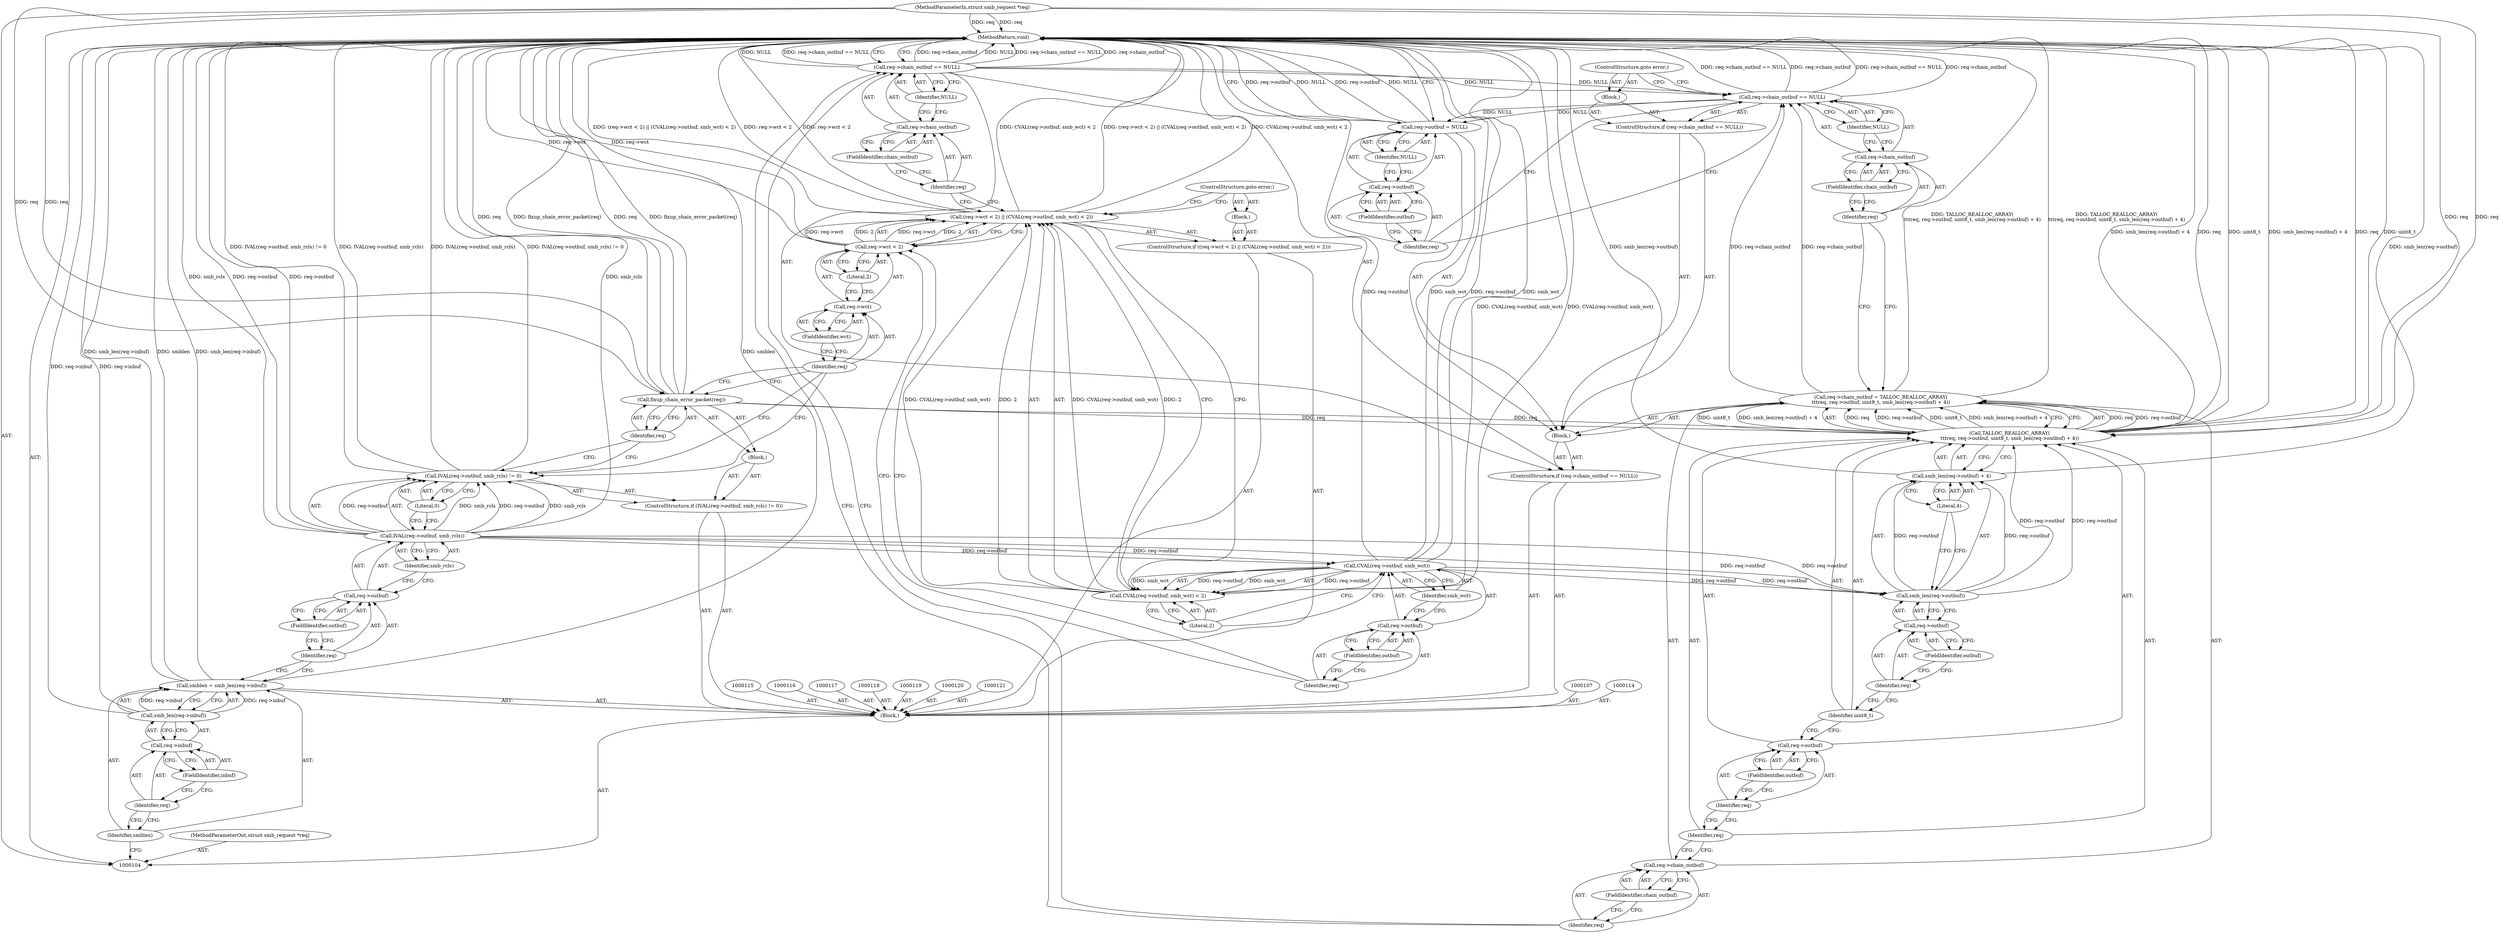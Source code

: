 digraph "1_samba_25452a2268ac7013da28125f3df22085139af12d" {
"1000185" [label="(MethodReturn,void)"];
"1000105" [label="(MethodParameterIn,struct smb_request *req)"];
"1000257" [label="(MethodParameterOut,struct smb_request *req)"];
"1000122" [label="(ControlStructure,if (IVAL(req->outbuf, smb_rcls) != 0))"];
"1000125" [label="(Call,req->outbuf)"];
"1000126" [label="(Identifier,req)"];
"1000127" [label="(FieldIdentifier,outbuf)"];
"1000128" [label="(Identifier,smb_rcls)"];
"1000129" [label="(Literal,0)"];
"1000130" [label="(Block,)"];
"1000123" [label="(Call,IVAL(req->outbuf, smb_rcls) != 0)"];
"1000124" [label="(Call,IVAL(req->outbuf, smb_rcls))"];
"1000131" [label="(Call,fixup_chain_error_packet(req))"];
"1000132" [label="(Identifier,req)"];
"1000106" [label="(Block,)"];
"1000134" [label="(Call,(req->wct < 2) || (CVAL(req->outbuf, smb_wct) < 2))"];
"1000135" [label="(Call,req->wct < 2)"];
"1000136" [label="(Call,req->wct)"];
"1000137" [label="(Identifier,req)"];
"1000138" [label="(FieldIdentifier,wct)"];
"1000139" [label="(Literal,2)"];
"1000140" [label="(Call,CVAL(req->outbuf, smb_wct) < 2)"];
"1000141" [label="(Call,CVAL(req->outbuf, smb_wct))"];
"1000142" [label="(Call,req->outbuf)"];
"1000143" [label="(Identifier,req)"];
"1000144" [label="(FieldIdentifier,outbuf)"];
"1000145" [label="(Identifier,smb_wct)"];
"1000146" [label="(Literal,2)"];
"1000147" [label="(Block,)"];
"1000133" [label="(ControlStructure,if ((req->wct < 2) || (CVAL(req->outbuf, smb_wct) < 2)))"];
"1000148" [label="(ControlStructure,goto error;)"];
"1000110" [label="(Call,smb_len(req->inbuf))"];
"1000111" [label="(Call,req->inbuf)"];
"1000112" [label="(Identifier,req)"];
"1000113" [label="(FieldIdentifier,inbuf)"];
"1000108" [label="(Call,smblen = smb_len(req->inbuf))"];
"1000109" [label="(Identifier,smblen)"];
"1000149" [label="(ControlStructure,if (req->chain_outbuf == NULL))"];
"1000153" [label="(FieldIdentifier,chain_outbuf)"];
"1000154" [label="(Identifier,NULL)"];
"1000155" [label="(Block,)"];
"1000150" [label="(Call,req->chain_outbuf == NULL)"];
"1000151" [label="(Call,req->chain_outbuf)"];
"1000152" [label="(Identifier,req)"];
"1000156" [label="(Call,req->chain_outbuf = TALLOC_REALLOC_ARRAY(\n\t\t\treq, req->outbuf, uint8_t, smb_len(req->outbuf) + 4))"];
"1000157" [label="(Call,req->chain_outbuf)"];
"1000158" [label="(Identifier,req)"];
"1000160" [label="(Call,TALLOC_REALLOC_ARRAY(\n\t\t\treq, req->outbuf, uint8_t, smb_len(req->outbuf) + 4))"];
"1000159" [label="(FieldIdentifier,chain_outbuf)"];
"1000164" [label="(FieldIdentifier,outbuf)"];
"1000165" [label="(Identifier,uint8_t)"];
"1000161" [label="(Identifier,req)"];
"1000166" [label="(Call,smb_len(req->outbuf) + 4)"];
"1000167" [label="(Call,smb_len(req->outbuf))"];
"1000168" [label="(Call,req->outbuf)"];
"1000169" [label="(Identifier,req)"];
"1000170" [label="(FieldIdentifier,outbuf)"];
"1000171" [label="(Literal,4)"];
"1000162" [label="(Call,req->outbuf)"];
"1000163" [label="(Identifier,req)"];
"1000176" [label="(FieldIdentifier,chain_outbuf)"];
"1000172" [label="(ControlStructure,if (req->chain_outbuf == NULL))"];
"1000177" [label="(Identifier,NULL)"];
"1000178" [label="(Block,)"];
"1000173" [label="(Call,req->chain_outbuf == NULL)"];
"1000174" [label="(Call,req->chain_outbuf)"];
"1000175" [label="(Identifier,req)"];
"1000179" [label="(ControlStructure,goto error;)"];
"1000184" [label="(Identifier,NULL)"];
"1000180" [label="(Call,req->outbuf = NULL)"];
"1000181" [label="(Call,req->outbuf)"];
"1000182" [label="(Identifier,req)"];
"1000183" [label="(FieldIdentifier,outbuf)"];
"1000185" -> "1000104"  [label="AST: "];
"1000185" -> "1000180"  [label="CFG: "];
"1000185" -> "1000150"  [label="CFG: "];
"1000141" -> "1000185"  [label="DDG: req->outbuf"];
"1000141" -> "1000185"  [label="DDG: smb_wct"];
"1000124" -> "1000185"  [label="DDG: req->outbuf"];
"1000124" -> "1000185"  [label="DDG: smb_rcls"];
"1000150" -> "1000185"  [label="DDG: req->chain_outbuf"];
"1000150" -> "1000185"  [label="DDG: NULL"];
"1000150" -> "1000185"  [label="DDG: req->chain_outbuf == NULL"];
"1000105" -> "1000185"  [label="DDG: req"];
"1000156" -> "1000185"  [label="DDG: TALLOC_REALLOC_ARRAY(\n\t\t\treq, req->outbuf, uint8_t, smb_len(req->outbuf) + 4)"];
"1000180" -> "1000185"  [label="DDG: req->outbuf"];
"1000180" -> "1000185"  [label="DDG: NULL"];
"1000123" -> "1000185"  [label="DDG: IVAL(req->outbuf, smb_rcls) != 0"];
"1000123" -> "1000185"  [label="DDG: IVAL(req->outbuf, smb_rcls)"];
"1000131" -> "1000185"  [label="DDG: req"];
"1000131" -> "1000185"  [label="DDG: fixup_chain_error_packet(req)"];
"1000140" -> "1000185"  [label="DDG: CVAL(req->outbuf, smb_wct)"];
"1000160" -> "1000185"  [label="DDG: smb_len(req->outbuf) + 4"];
"1000160" -> "1000185"  [label="DDG: req"];
"1000160" -> "1000185"  [label="DDG: uint8_t"];
"1000134" -> "1000185"  [label="DDG: CVAL(req->outbuf, smb_wct) < 2"];
"1000134" -> "1000185"  [label="DDG: (req->wct < 2) || (CVAL(req->outbuf, smb_wct) < 2)"];
"1000134" -> "1000185"  [label="DDG: req->wct < 2"];
"1000166" -> "1000185"  [label="DDG: smb_len(req->outbuf)"];
"1000108" -> "1000185"  [label="DDG: smb_len(req->inbuf)"];
"1000108" -> "1000185"  [label="DDG: smblen"];
"1000173" -> "1000185"  [label="DDG: req->chain_outbuf == NULL"];
"1000173" -> "1000185"  [label="DDG: req->chain_outbuf"];
"1000135" -> "1000185"  [label="DDG: req->wct"];
"1000110" -> "1000185"  [label="DDG: req->inbuf"];
"1000105" -> "1000104"  [label="AST: "];
"1000105" -> "1000185"  [label="DDG: req"];
"1000105" -> "1000131"  [label="DDG: req"];
"1000105" -> "1000160"  [label="DDG: req"];
"1000257" -> "1000104"  [label="AST: "];
"1000122" -> "1000106"  [label="AST: "];
"1000123" -> "1000122"  [label="AST: "];
"1000130" -> "1000122"  [label="AST: "];
"1000125" -> "1000124"  [label="AST: "];
"1000125" -> "1000127"  [label="CFG: "];
"1000126" -> "1000125"  [label="AST: "];
"1000127" -> "1000125"  [label="AST: "];
"1000128" -> "1000125"  [label="CFG: "];
"1000126" -> "1000125"  [label="AST: "];
"1000126" -> "1000108"  [label="CFG: "];
"1000127" -> "1000126"  [label="CFG: "];
"1000127" -> "1000125"  [label="AST: "];
"1000127" -> "1000126"  [label="CFG: "];
"1000125" -> "1000127"  [label="CFG: "];
"1000128" -> "1000124"  [label="AST: "];
"1000128" -> "1000125"  [label="CFG: "];
"1000124" -> "1000128"  [label="CFG: "];
"1000129" -> "1000123"  [label="AST: "];
"1000129" -> "1000124"  [label="CFG: "];
"1000123" -> "1000129"  [label="CFG: "];
"1000130" -> "1000122"  [label="AST: "];
"1000131" -> "1000130"  [label="AST: "];
"1000123" -> "1000122"  [label="AST: "];
"1000123" -> "1000129"  [label="CFG: "];
"1000124" -> "1000123"  [label="AST: "];
"1000129" -> "1000123"  [label="AST: "];
"1000132" -> "1000123"  [label="CFG: "];
"1000137" -> "1000123"  [label="CFG: "];
"1000123" -> "1000185"  [label="DDG: IVAL(req->outbuf, smb_rcls) != 0"];
"1000123" -> "1000185"  [label="DDG: IVAL(req->outbuf, smb_rcls)"];
"1000124" -> "1000123"  [label="DDG: req->outbuf"];
"1000124" -> "1000123"  [label="DDG: smb_rcls"];
"1000124" -> "1000123"  [label="AST: "];
"1000124" -> "1000128"  [label="CFG: "];
"1000125" -> "1000124"  [label="AST: "];
"1000128" -> "1000124"  [label="AST: "];
"1000129" -> "1000124"  [label="CFG: "];
"1000124" -> "1000185"  [label="DDG: req->outbuf"];
"1000124" -> "1000185"  [label="DDG: smb_rcls"];
"1000124" -> "1000123"  [label="DDG: req->outbuf"];
"1000124" -> "1000123"  [label="DDG: smb_rcls"];
"1000124" -> "1000141"  [label="DDG: req->outbuf"];
"1000124" -> "1000167"  [label="DDG: req->outbuf"];
"1000131" -> "1000130"  [label="AST: "];
"1000131" -> "1000132"  [label="CFG: "];
"1000132" -> "1000131"  [label="AST: "];
"1000137" -> "1000131"  [label="CFG: "];
"1000131" -> "1000185"  [label="DDG: req"];
"1000131" -> "1000185"  [label="DDG: fixup_chain_error_packet(req)"];
"1000105" -> "1000131"  [label="DDG: req"];
"1000131" -> "1000160"  [label="DDG: req"];
"1000132" -> "1000131"  [label="AST: "];
"1000132" -> "1000123"  [label="CFG: "];
"1000131" -> "1000132"  [label="CFG: "];
"1000106" -> "1000104"  [label="AST: "];
"1000107" -> "1000106"  [label="AST: "];
"1000108" -> "1000106"  [label="AST: "];
"1000114" -> "1000106"  [label="AST: "];
"1000115" -> "1000106"  [label="AST: "];
"1000116" -> "1000106"  [label="AST: "];
"1000117" -> "1000106"  [label="AST: "];
"1000118" -> "1000106"  [label="AST: "];
"1000119" -> "1000106"  [label="AST: "];
"1000120" -> "1000106"  [label="AST: "];
"1000121" -> "1000106"  [label="AST: "];
"1000122" -> "1000106"  [label="AST: "];
"1000133" -> "1000106"  [label="AST: "];
"1000149" -> "1000106"  [label="AST: "];
"1000134" -> "1000133"  [label="AST: "];
"1000134" -> "1000135"  [label="CFG: "];
"1000134" -> "1000140"  [label="CFG: "];
"1000135" -> "1000134"  [label="AST: "];
"1000140" -> "1000134"  [label="AST: "];
"1000148" -> "1000134"  [label="CFG: "];
"1000152" -> "1000134"  [label="CFG: "];
"1000134" -> "1000185"  [label="DDG: CVAL(req->outbuf, smb_wct) < 2"];
"1000134" -> "1000185"  [label="DDG: (req->wct < 2) || (CVAL(req->outbuf, smb_wct) < 2)"];
"1000134" -> "1000185"  [label="DDG: req->wct < 2"];
"1000135" -> "1000134"  [label="DDG: req->wct"];
"1000135" -> "1000134"  [label="DDG: 2"];
"1000140" -> "1000134"  [label="DDG: CVAL(req->outbuf, smb_wct)"];
"1000140" -> "1000134"  [label="DDG: 2"];
"1000135" -> "1000134"  [label="AST: "];
"1000135" -> "1000139"  [label="CFG: "];
"1000136" -> "1000135"  [label="AST: "];
"1000139" -> "1000135"  [label="AST: "];
"1000143" -> "1000135"  [label="CFG: "];
"1000134" -> "1000135"  [label="CFG: "];
"1000135" -> "1000185"  [label="DDG: req->wct"];
"1000135" -> "1000134"  [label="DDG: req->wct"];
"1000135" -> "1000134"  [label="DDG: 2"];
"1000136" -> "1000135"  [label="AST: "];
"1000136" -> "1000138"  [label="CFG: "];
"1000137" -> "1000136"  [label="AST: "];
"1000138" -> "1000136"  [label="AST: "];
"1000139" -> "1000136"  [label="CFG: "];
"1000137" -> "1000136"  [label="AST: "];
"1000137" -> "1000131"  [label="CFG: "];
"1000137" -> "1000123"  [label="CFG: "];
"1000138" -> "1000137"  [label="CFG: "];
"1000138" -> "1000136"  [label="AST: "];
"1000138" -> "1000137"  [label="CFG: "];
"1000136" -> "1000138"  [label="CFG: "];
"1000139" -> "1000135"  [label="AST: "];
"1000139" -> "1000136"  [label="CFG: "];
"1000135" -> "1000139"  [label="CFG: "];
"1000140" -> "1000134"  [label="AST: "];
"1000140" -> "1000146"  [label="CFG: "];
"1000141" -> "1000140"  [label="AST: "];
"1000146" -> "1000140"  [label="AST: "];
"1000134" -> "1000140"  [label="CFG: "];
"1000140" -> "1000185"  [label="DDG: CVAL(req->outbuf, smb_wct)"];
"1000140" -> "1000134"  [label="DDG: CVAL(req->outbuf, smb_wct)"];
"1000140" -> "1000134"  [label="DDG: 2"];
"1000141" -> "1000140"  [label="DDG: req->outbuf"];
"1000141" -> "1000140"  [label="DDG: smb_wct"];
"1000141" -> "1000140"  [label="AST: "];
"1000141" -> "1000145"  [label="CFG: "];
"1000142" -> "1000141"  [label="AST: "];
"1000145" -> "1000141"  [label="AST: "];
"1000146" -> "1000141"  [label="CFG: "];
"1000141" -> "1000185"  [label="DDG: req->outbuf"];
"1000141" -> "1000185"  [label="DDG: smb_wct"];
"1000141" -> "1000140"  [label="DDG: req->outbuf"];
"1000141" -> "1000140"  [label="DDG: smb_wct"];
"1000124" -> "1000141"  [label="DDG: req->outbuf"];
"1000141" -> "1000167"  [label="DDG: req->outbuf"];
"1000142" -> "1000141"  [label="AST: "];
"1000142" -> "1000144"  [label="CFG: "];
"1000143" -> "1000142"  [label="AST: "];
"1000144" -> "1000142"  [label="AST: "];
"1000145" -> "1000142"  [label="CFG: "];
"1000143" -> "1000142"  [label="AST: "];
"1000143" -> "1000135"  [label="CFG: "];
"1000144" -> "1000143"  [label="CFG: "];
"1000144" -> "1000142"  [label="AST: "];
"1000144" -> "1000143"  [label="CFG: "];
"1000142" -> "1000144"  [label="CFG: "];
"1000145" -> "1000141"  [label="AST: "];
"1000145" -> "1000142"  [label="CFG: "];
"1000141" -> "1000145"  [label="CFG: "];
"1000146" -> "1000140"  [label="AST: "];
"1000146" -> "1000141"  [label="CFG: "];
"1000140" -> "1000146"  [label="CFG: "];
"1000147" -> "1000133"  [label="AST: "];
"1000148" -> "1000147"  [label="AST: "];
"1000133" -> "1000106"  [label="AST: "];
"1000134" -> "1000133"  [label="AST: "];
"1000147" -> "1000133"  [label="AST: "];
"1000148" -> "1000147"  [label="AST: "];
"1000148" -> "1000134"  [label="CFG: "];
"1000110" -> "1000108"  [label="AST: "];
"1000110" -> "1000111"  [label="CFG: "];
"1000111" -> "1000110"  [label="AST: "];
"1000108" -> "1000110"  [label="CFG: "];
"1000110" -> "1000185"  [label="DDG: req->inbuf"];
"1000110" -> "1000108"  [label="DDG: req->inbuf"];
"1000111" -> "1000110"  [label="AST: "];
"1000111" -> "1000113"  [label="CFG: "];
"1000112" -> "1000111"  [label="AST: "];
"1000113" -> "1000111"  [label="AST: "];
"1000110" -> "1000111"  [label="CFG: "];
"1000112" -> "1000111"  [label="AST: "];
"1000112" -> "1000109"  [label="CFG: "];
"1000113" -> "1000112"  [label="CFG: "];
"1000113" -> "1000111"  [label="AST: "];
"1000113" -> "1000112"  [label="CFG: "];
"1000111" -> "1000113"  [label="CFG: "];
"1000108" -> "1000106"  [label="AST: "];
"1000108" -> "1000110"  [label="CFG: "];
"1000109" -> "1000108"  [label="AST: "];
"1000110" -> "1000108"  [label="AST: "];
"1000126" -> "1000108"  [label="CFG: "];
"1000108" -> "1000185"  [label="DDG: smb_len(req->inbuf)"];
"1000108" -> "1000185"  [label="DDG: smblen"];
"1000110" -> "1000108"  [label="DDG: req->inbuf"];
"1000109" -> "1000108"  [label="AST: "];
"1000109" -> "1000104"  [label="CFG: "];
"1000112" -> "1000109"  [label="CFG: "];
"1000149" -> "1000106"  [label="AST: "];
"1000150" -> "1000149"  [label="AST: "];
"1000155" -> "1000149"  [label="AST: "];
"1000153" -> "1000151"  [label="AST: "];
"1000153" -> "1000152"  [label="CFG: "];
"1000151" -> "1000153"  [label="CFG: "];
"1000154" -> "1000150"  [label="AST: "];
"1000154" -> "1000151"  [label="CFG: "];
"1000150" -> "1000154"  [label="CFG: "];
"1000155" -> "1000149"  [label="AST: "];
"1000156" -> "1000155"  [label="AST: "];
"1000172" -> "1000155"  [label="AST: "];
"1000180" -> "1000155"  [label="AST: "];
"1000150" -> "1000149"  [label="AST: "];
"1000150" -> "1000154"  [label="CFG: "];
"1000151" -> "1000150"  [label="AST: "];
"1000154" -> "1000150"  [label="AST: "];
"1000158" -> "1000150"  [label="CFG: "];
"1000185" -> "1000150"  [label="CFG: "];
"1000150" -> "1000185"  [label="DDG: req->chain_outbuf"];
"1000150" -> "1000185"  [label="DDG: NULL"];
"1000150" -> "1000185"  [label="DDG: req->chain_outbuf == NULL"];
"1000150" -> "1000173"  [label="DDG: NULL"];
"1000151" -> "1000150"  [label="AST: "];
"1000151" -> "1000153"  [label="CFG: "];
"1000152" -> "1000151"  [label="AST: "];
"1000153" -> "1000151"  [label="AST: "];
"1000154" -> "1000151"  [label="CFG: "];
"1000152" -> "1000151"  [label="AST: "];
"1000152" -> "1000134"  [label="CFG: "];
"1000153" -> "1000152"  [label="CFG: "];
"1000156" -> "1000155"  [label="AST: "];
"1000156" -> "1000160"  [label="CFG: "];
"1000157" -> "1000156"  [label="AST: "];
"1000160" -> "1000156"  [label="AST: "];
"1000175" -> "1000156"  [label="CFG: "];
"1000156" -> "1000185"  [label="DDG: TALLOC_REALLOC_ARRAY(\n\t\t\treq, req->outbuf, uint8_t, smb_len(req->outbuf) + 4)"];
"1000160" -> "1000156"  [label="DDG: req"];
"1000160" -> "1000156"  [label="DDG: req->outbuf"];
"1000160" -> "1000156"  [label="DDG: uint8_t"];
"1000160" -> "1000156"  [label="DDG: smb_len(req->outbuf) + 4"];
"1000156" -> "1000173"  [label="DDG: req->chain_outbuf"];
"1000157" -> "1000156"  [label="AST: "];
"1000157" -> "1000159"  [label="CFG: "];
"1000158" -> "1000157"  [label="AST: "];
"1000159" -> "1000157"  [label="AST: "];
"1000161" -> "1000157"  [label="CFG: "];
"1000158" -> "1000157"  [label="AST: "];
"1000158" -> "1000150"  [label="CFG: "];
"1000159" -> "1000158"  [label="CFG: "];
"1000160" -> "1000156"  [label="AST: "];
"1000160" -> "1000166"  [label="CFG: "];
"1000161" -> "1000160"  [label="AST: "];
"1000162" -> "1000160"  [label="AST: "];
"1000165" -> "1000160"  [label="AST: "];
"1000166" -> "1000160"  [label="AST: "];
"1000156" -> "1000160"  [label="CFG: "];
"1000160" -> "1000185"  [label="DDG: smb_len(req->outbuf) + 4"];
"1000160" -> "1000185"  [label="DDG: req"];
"1000160" -> "1000185"  [label="DDG: uint8_t"];
"1000160" -> "1000156"  [label="DDG: req"];
"1000160" -> "1000156"  [label="DDG: req->outbuf"];
"1000160" -> "1000156"  [label="DDG: uint8_t"];
"1000160" -> "1000156"  [label="DDG: smb_len(req->outbuf) + 4"];
"1000131" -> "1000160"  [label="DDG: req"];
"1000105" -> "1000160"  [label="DDG: req"];
"1000167" -> "1000160"  [label="DDG: req->outbuf"];
"1000159" -> "1000157"  [label="AST: "];
"1000159" -> "1000158"  [label="CFG: "];
"1000157" -> "1000159"  [label="CFG: "];
"1000164" -> "1000162"  [label="AST: "];
"1000164" -> "1000163"  [label="CFG: "];
"1000162" -> "1000164"  [label="CFG: "];
"1000165" -> "1000160"  [label="AST: "];
"1000165" -> "1000162"  [label="CFG: "];
"1000169" -> "1000165"  [label="CFG: "];
"1000161" -> "1000160"  [label="AST: "];
"1000161" -> "1000157"  [label="CFG: "];
"1000163" -> "1000161"  [label="CFG: "];
"1000166" -> "1000160"  [label="AST: "];
"1000166" -> "1000171"  [label="CFG: "];
"1000167" -> "1000166"  [label="AST: "];
"1000171" -> "1000166"  [label="AST: "];
"1000160" -> "1000166"  [label="CFG: "];
"1000166" -> "1000185"  [label="DDG: smb_len(req->outbuf)"];
"1000167" -> "1000166"  [label="DDG: req->outbuf"];
"1000167" -> "1000166"  [label="AST: "];
"1000167" -> "1000168"  [label="CFG: "];
"1000168" -> "1000167"  [label="AST: "];
"1000171" -> "1000167"  [label="CFG: "];
"1000167" -> "1000160"  [label="DDG: req->outbuf"];
"1000167" -> "1000166"  [label="DDG: req->outbuf"];
"1000141" -> "1000167"  [label="DDG: req->outbuf"];
"1000124" -> "1000167"  [label="DDG: req->outbuf"];
"1000168" -> "1000167"  [label="AST: "];
"1000168" -> "1000170"  [label="CFG: "];
"1000169" -> "1000168"  [label="AST: "];
"1000170" -> "1000168"  [label="AST: "];
"1000167" -> "1000168"  [label="CFG: "];
"1000169" -> "1000168"  [label="AST: "];
"1000169" -> "1000165"  [label="CFG: "];
"1000170" -> "1000169"  [label="CFG: "];
"1000170" -> "1000168"  [label="AST: "];
"1000170" -> "1000169"  [label="CFG: "];
"1000168" -> "1000170"  [label="CFG: "];
"1000171" -> "1000166"  [label="AST: "];
"1000171" -> "1000167"  [label="CFG: "];
"1000166" -> "1000171"  [label="CFG: "];
"1000162" -> "1000160"  [label="AST: "];
"1000162" -> "1000164"  [label="CFG: "];
"1000163" -> "1000162"  [label="AST: "];
"1000164" -> "1000162"  [label="AST: "];
"1000165" -> "1000162"  [label="CFG: "];
"1000163" -> "1000162"  [label="AST: "];
"1000163" -> "1000161"  [label="CFG: "];
"1000164" -> "1000163"  [label="CFG: "];
"1000176" -> "1000174"  [label="AST: "];
"1000176" -> "1000175"  [label="CFG: "];
"1000174" -> "1000176"  [label="CFG: "];
"1000172" -> "1000155"  [label="AST: "];
"1000173" -> "1000172"  [label="AST: "];
"1000178" -> "1000172"  [label="AST: "];
"1000177" -> "1000173"  [label="AST: "];
"1000177" -> "1000174"  [label="CFG: "];
"1000173" -> "1000177"  [label="CFG: "];
"1000178" -> "1000172"  [label="AST: "];
"1000179" -> "1000178"  [label="AST: "];
"1000173" -> "1000172"  [label="AST: "];
"1000173" -> "1000177"  [label="CFG: "];
"1000174" -> "1000173"  [label="AST: "];
"1000177" -> "1000173"  [label="AST: "];
"1000179" -> "1000173"  [label="CFG: "];
"1000182" -> "1000173"  [label="CFG: "];
"1000173" -> "1000185"  [label="DDG: req->chain_outbuf == NULL"];
"1000173" -> "1000185"  [label="DDG: req->chain_outbuf"];
"1000156" -> "1000173"  [label="DDG: req->chain_outbuf"];
"1000150" -> "1000173"  [label="DDG: NULL"];
"1000173" -> "1000180"  [label="DDG: NULL"];
"1000174" -> "1000173"  [label="AST: "];
"1000174" -> "1000176"  [label="CFG: "];
"1000175" -> "1000174"  [label="AST: "];
"1000176" -> "1000174"  [label="AST: "];
"1000177" -> "1000174"  [label="CFG: "];
"1000175" -> "1000174"  [label="AST: "];
"1000175" -> "1000156"  [label="CFG: "];
"1000176" -> "1000175"  [label="CFG: "];
"1000179" -> "1000178"  [label="AST: "];
"1000179" -> "1000173"  [label="CFG: "];
"1000184" -> "1000180"  [label="AST: "];
"1000184" -> "1000181"  [label="CFG: "];
"1000180" -> "1000184"  [label="CFG: "];
"1000180" -> "1000155"  [label="AST: "];
"1000180" -> "1000184"  [label="CFG: "];
"1000181" -> "1000180"  [label="AST: "];
"1000184" -> "1000180"  [label="AST: "];
"1000185" -> "1000180"  [label="CFG: "];
"1000180" -> "1000185"  [label="DDG: req->outbuf"];
"1000180" -> "1000185"  [label="DDG: NULL"];
"1000173" -> "1000180"  [label="DDG: NULL"];
"1000181" -> "1000180"  [label="AST: "];
"1000181" -> "1000183"  [label="CFG: "];
"1000182" -> "1000181"  [label="AST: "];
"1000183" -> "1000181"  [label="AST: "];
"1000184" -> "1000181"  [label="CFG: "];
"1000182" -> "1000181"  [label="AST: "];
"1000182" -> "1000173"  [label="CFG: "];
"1000183" -> "1000182"  [label="CFG: "];
"1000183" -> "1000181"  [label="AST: "];
"1000183" -> "1000182"  [label="CFG: "];
"1000181" -> "1000183"  [label="CFG: "];
}
